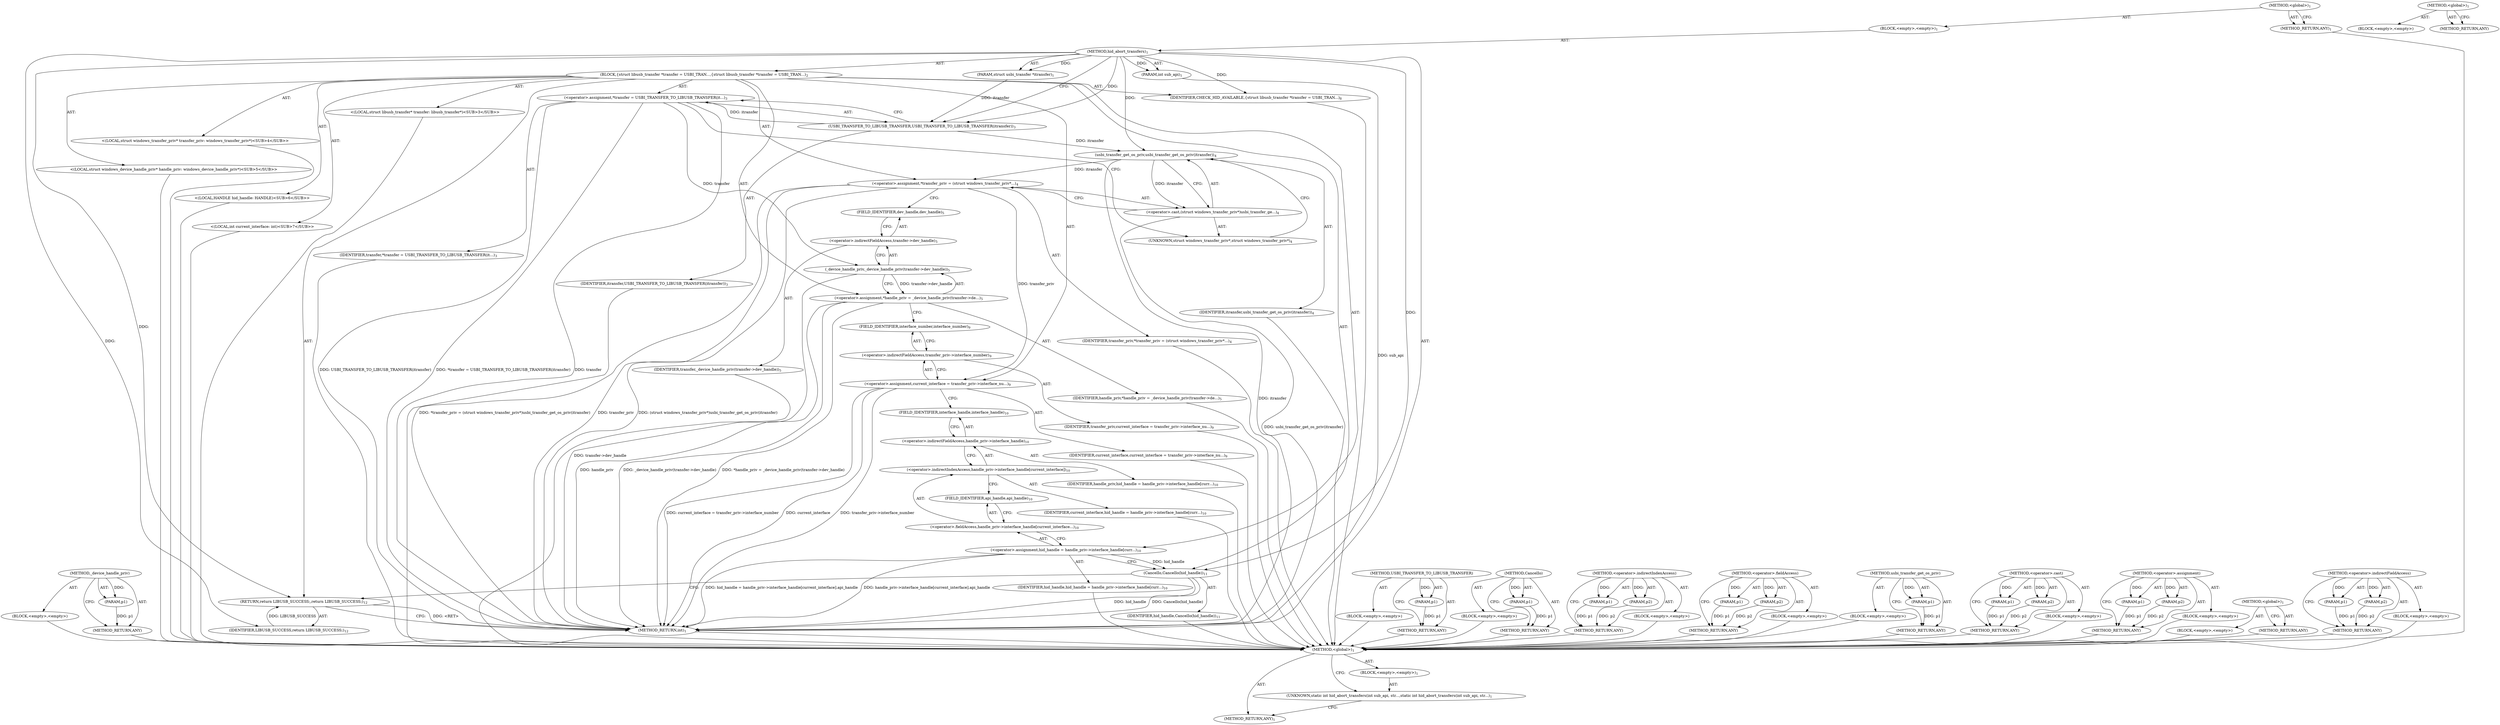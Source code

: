 digraph "&lt;global&gt;" {
vulnerable_97 [label=<(METHOD,_device_handle_priv)>];
vulnerable_98 [label=<(PARAM,p1)>];
vulnerable_99 [label=<(BLOCK,&lt;empty&gt;,&lt;empty&gt;)>];
vulnerable_100 [label=<(METHOD_RETURN,ANY)>];
vulnerable_6 [label=<(METHOD,&lt;global&gt;)<SUB>1</SUB>>];
vulnerable_7 [label=<(BLOCK,&lt;empty&gt;,&lt;empty&gt;)<SUB>1</SUB>>];
vulnerable_8 [label=<(METHOD,hid_abort_transfers)<SUB>1</SUB>>];
vulnerable_9 [label=<(PARAM,int sub_api)<SUB>1</SUB>>];
vulnerable_10 [label=<(PARAM,struct usbi_transfer *itransfer)<SUB>1</SUB>>];
vulnerable_11 [label=<(BLOCK,{
	struct libusb_transfer *transfer = USBI_TRAN...,{
	struct libusb_transfer *transfer = USBI_TRAN...)<SUB>2</SUB>>];
vulnerable_12 [label="<(LOCAL,struct libusb_transfer* transfer: libusb_transfer*)<SUB>3</SUB>>"];
vulnerable_13 [label=<(&lt;operator&gt;.assignment,*transfer = USBI_TRANSFER_TO_LIBUSB_TRANSFER(it...)<SUB>3</SUB>>];
vulnerable_14 [label=<(IDENTIFIER,transfer,*transfer = USBI_TRANSFER_TO_LIBUSB_TRANSFER(it...)<SUB>3</SUB>>];
vulnerable_15 [label=<(USBI_TRANSFER_TO_LIBUSB_TRANSFER,USBI_TRANSFER_TO_LIBUSB_TRANSFER(itransfer))<SUB>3</SUB>>];
vulnerable_16 [label=<(IDENTIFIER,itransfer,USBI_TRANSFER_TO_LIBUSB_TRANSFER(itransfer))<SUB>3</SUB>>];
vulnerable_17 [label="<(LOCAL,struct windows_transfer_priv* transfer_priv: windows_transfer_priv*)<SUB>4</SUB>>"];
vulnerable_18 [label=<(&lt;operator&gt;.assignment,*transfer_priv = (struct windows_transfer_priv*...)<SUB>4</SUB>>];
vulnerable_19 [label=<(IDENTIFIER,transfer_priv,*transfer_priv = (struct windows_transfer_priv*...)<SUB>4</SUB>>];
vulnerable_20 [label=<(&lt;operator&gt;.cast,(struct windows_transfer_priv*)usbi_transfer_ge...)<SUB>4</SUB>>];
vulnerable_21 [label=<(UNKNOWN,struct windows_transfer_priv*,struct windows_transfer_priv*)<SUB>4</SUB>>];
vulnerable_22 [label=<(usbi_transfer_get_os_priv,usbi_transfer_get_os_priv(itransfer))<SUB>4</SUB>>];
vulnerable_23 [label=<(IDENTIFIER,itransfer,usbi_transfer_get_os_priv(itransfer))<SUB>4</SUB>>];
vulnerable_24 [label="<(LOCAL,struct windows_device_handle_priv* handle_priv: windows_device_handle_priv*)<SUB>5</SUB>>"];
vulnerable_25 [label=<(&lt;operator&gt;.assignment,*handle_priv = _device_handle_priv(transfer-&gt;de...)<SUB>5</SUB>>];
vulnerable_26 [label=<(IDENTIFIER,handle_priv,*handle_priv = _device_handle_priv(transfer-&gt;de...)<SUB>5</SUB>>];
vulnerable_27 [label=<(_device_handle_priv,_device_handle_priv(transfer-&gt;dev_handle))<SUB>5</SUB>>];
vulnerable_28 [label=<(&lt;operator&gt;.indirectFieldAccess,transfer-&gt;dev_handle)<SUB>5</SUB>>];
vulnerable_29 [label=<(IDENTIFIER,transfer,_device_handle_priv(transfer-&gt;dev_handle))<SUB>5</SUB>>];
vulnerable_30 [label=<(FIELD_IDENTIFIER,dev_handle,dev_handle)<SUB>5</SUB>>];
vulnerable_31 [label="<(LOCAL,HANDLE hid_handle: HANDLE)<SUB>6</SUB>>"];
vulnerable_32 [label="<(LOCAL,int current_interface: int)<SUB>7</SUB>>"];
vulnerable_33 [label=<(IDENTIFIER,CHECK_HID_AVAILABLE,{
	struct libusb_transfer *transfer = USBI_TRAN...)<SUB>8</SUB>>];
vulnerable_34 [label=<(&lt;operator&gt;.assignment,current_interface = transfer_priv-&gt;interface_nu...)<SUB>9</SUB>>];
vulnerable_35 [label=<(IDENTIFIER,current_interface,current_interface = transfer_priv-&gt;interface_nu...)<SUB>9</SUB>>];
vulnerable_36 [label=<(&lt;operator&gt;.indirectFieldAccess,transfer_priv-&gt;interface_number)<SUB>9</SUB>>];
vulnerable_37 [label=<(IDENTIFIER,transfer_priv,current_interface = transfer_priv-&gt;interface_nu...)<SUB>9</SUB>>];
vulnerable_38 [label=<(FIELD_IDENTIFIER,interface_number,interface_number)<SUB>9</SUB>>];
vulnerable_39 [label=<(&lt;operator&gt;.assignment,hid_handle = handle_priv-&gt;interface_handle[curr...)<SUB>10</SUB>>];
vulnerable_40 [label=<(IDENTIFIER,hid_handle,hid_handle = handle_priv-&gt;interface_handle[curr...)<SUB>10</SUB>>];
vulnerable_41 [label=<(&lt;operator&gt;.fieldAccess,handle_priv-&gt;interface_handle[current_interface...)<SUB>10</SUB>>];
vulnerable_42 [label=<(&lt;operator&gt;.indirectIndexAccess,handle_priv-&gt;interface_handle[current_interface])<SUB>10</SUB>>];
vulnerable_43 [label=<(&lt;operator&gt;.indirectFieldAccess,handle_priv-&gt;interface_handle)<SUB>10</SUB>>];
vulnerable_44 [label=<(IDENTIFIER,handle_priv,hid_handle = handle_priv-&gt;interface_handle[curr...)<SUB>10</SUB>>];
vulnerable_45 [label=<(FIELD_IDENTIFIER,interface_handle,interface_handle)<SUB>10</SUB>>];
vulnerable_46 [label=<(IDENTIFIER,current_interface,hid_handle = handle_priv-&gt;interface_handle[curr...)<SUB>10</SUB>>];
vulnerable_47 [label=<(FIELD_IDENTIFIER,api_handle,api_handle)<SUB>10</SUB>>];
vulnerable_48 [label=<(CancelIo,CancelIo(hid_handle))<SUB>11</SUB>>];
vulnerable_49 [label=<(IDENTIFIER,hid_handle,CancelIo(hid_handle))<SUB>11</SUB>>];
vulnerable_50 [label=<(RETURN,return LIBUSB_SUCCESS;,return LIBUSB_SUCCESS;)<SUB>12</SUB>>];
vulnerable_51 [label=<(IDENTIFIER,LIBUSB_SUCCESS,return LIBUSB_SUCCESS;)<SUB>12</SUB>>];
vulnerable_52 [label=<(METHOD_RETURN,int)<SUB>1</SUB>>];
vulnerable_54 [label=<(METHOD_RETURN,ANY)<SUB>1</SUB>>];
vulnerable_84 [label=<(METHOD,USBI_TRANSFER_TO_LIBUSB_TRANSFER)>];
vulnerable_85 [label=<(PARAM,p1)>];
vulnerable_86 [label=<(BLOCK,&lt;empty&gt;,&lt;empty&gt;)>];
vulnerable_87 [label=<(METHOD_RETURN,ANY)>];
vulnerable_116 [label=<(METHOD,CancelIo)>];
vulnerable_117 [label=<(PARAM,p1)>];
vulnerable_118 [label=<(BLOCK,&lt;empty&gt;,&lt;empty&gt;)>];
vulnerable_119 [label=<(METHOD_RETURN,ANY)>];
vulnerable_111 [label=<(METHOD,&lt;operator&gt;.indirectIndexAccess)>];
vulnerable_112 [label=<(PARAM,p1)>];
vulnerable_113 [label=<(PARAM,p2)>];
vulnerable_114 [label=<(BLOCK,&lt;empty&gt;,&lt;empty&gt;)>];
vulnerable_115 [label=<(METHOD_RETURN,ANY)>];
vulnerable_106 [label=<(METHOD,&lt;operator&gt;.fieldAccess)>];
vulnerable_107 [label=<(PARAM,p1)>];
vulnerable_108 [label=<(PARAM,p2)>];
vulnerable_109 [label=<(BLOCK,&lt;empty&gt;,&lt;empty&gt;)>];
vulnerable_110 [label=<(METHOD_RETURN,ANY)>];
vulnerable_93 [label=<(METHOD,usbi_transfer_get_os_priv)>];
vulnerable_94 [label=<(PARAM,p1)>];
vulnerable_95 [label=<(BLOCK,&lt;empty&gt;,&lt;empty&gt;)>];
vulnerable_96 [label=<(METHOD_RETURN,ANY)>];
vulnerable_88 [label=<(METHOD,&lt;operator&gt;.cast)>];
vulnerable_89 [label=<(PARAM,p1)>];
vulnerable_90 [label=<(PARAM,p2)>];
vulnerable_91 [label=<(BLOCK,&lt;empty&gt;,&lt;empty&gt;)>];
vulnerable_92 [label=<(METHOD_RETURN,ANY)>];
vulnerable_79 [label=<(METHOD,&lt;operator&gt;.assignment)>];
vulnerable_80 [label=<(PARAM,p1)>];
vulnerable_81 [label=<(PARAM,p2)>];
vulnerable_82 [label=<(BLOCK,&lt;empty&gt;,&lt;empty&gt;)>];
vulnerable_83 [label=<(METHOD_RETURN,ANY)>];
vulnerable_73 [label=<(METHOD,&lt;global&gt;)<SUB>1</SUB>>];
vulnerable_74 [label=<(BLOCK,&lt;empty&gt;,&lt;empty&gt;)>];
vulnerable_75 [label=<(METHOD_RETURN,ANY)>];
vulnerable_101 [label=<(METHOD,&lt;operator&gt;.indirectFieldAccess)>];
vulnerable_102 [label=<(PARAM,p1)>];
vulnerable_103 [label=<(PARAM,p2)>];
vulnerable_104 [label=<(BLOCK,&lt;empty&gt;,&lt;empty&gt;)>];
vulnerable_105 [label=<(METHOD_RETURN,ANY)>];
fixed_6 [label=<(METHOD,&lt;global&gt;)<SUB>1</SUB>>];
fixed_7 [label=<(BLOCK,&lt;empty&gt;,&lt;empty&gt;)<SUB>1</SUB>>];
fixed_8 [label=<(UNKNOWN,static int hid_abort_transfers(int sub_api, str...,static int hid_abort_transfers(int sub_api, str...)<SUB>1</SUB>>];
fixed_9 [label=<(METHOD_RETURN,ANY)<SUB>1</SUB>>];
fixed_14 [label=<(METHOD,&lt;global&gt;)<SUB>1</SUB>>];
fixed_15 [label=<(BLOCK,&lt;empty&gt;,&lt;empty&gt;)>];
fixed_16 [label=<(METHOD_RETURN,ANY)>];
vulnerable_97 -> vulnerable_98  [key=0, label="AST: "];
vulnerable_97 -> vulnerable_98  [key=1, label="DDG: "];
vulnerable_97 -> vulnerable_99  [key=0, label="AST: "];
vulnerable_97 -> vulnerable_100  [key=0, label="AST: "];
vulnerable_97 -> vulnerable_100  [key=1, label="CFG: "];
vulnerable_98 -> vulnerable_100  [key=0, label="DDG: p1"];
vulnerable_99 -> fixed_6  [key=0];
vulnerable_100 -> fixed_6  [key=0];
vulnerable_6 -> vulnerable_7  [key=0, label="AST: "];
vulnerable_6 -> vulnerable_54  [key=0, label="AST: "];
vulnerable_6 -> vulnerable_54  [key=1, label="CFG: "];
vulnerable_7 -> vulnerable_8  [key=0, label="AST: "];
vulnerable_8 -> vulnerable_9  [key=0, label="AST: "];
vulnerable_8 -> vulnerable_9  [key=1, label="DDG: "];
vulnerable_8 -> vulnerable_10  [key=0, label="AST: "];
vulnerable_8 -> vulnerable_10  [key=1, label="DDG: "];
vulnerable_8 -> vulnerable_11  [key=0, label="AST: "];
vulnerable_8 -> vulnerable_52  [key=0, label="AST: "];
vulnerable_8 -> vulnerable_15  [key=0, label="CFG: "];
vulnerable_8 -> vulnerable_15  [key=1, label="DDG: "];
vulnerable_8 -> vulnerable_33  [key=0, label="DDG: "];
vulnerable_8 -> vulnerable_50  [key=0, label="DDG: "];
vulnerable_8 -> vulnerable_48  [key=0, label="DDG: "];
vulnerable_8 -> vulnerable_51  [key=0, label="DDG: "];
vulnerable_8 -> vulnerable_22  [key=0, label="DDG: "];
vulnerable_9 -> vulnerable_52  [key=0, label="DDG: sub_api"];
vulnerable_10 -> vulnerable_15  [key=0, label="DDG: itransfer"];
vulnerable_11 -> vulnerable_12  [key=0, label="AST: "];
vulnerable_11 -> vulnerable_13  [key=0, label="AST: "];
vulnerable_11 -> vulnerable_17  [key=0, label="AST: "];
vulnerable_11 -> vulnerable_18  [key=0, label="AST: "];
vulnerable_11 -> vulnerable_24  [key=0, label="AST: "];
vulnerable_11 -> vulnerable_25  [key=0, label="AST: "];
vulnerable_11 -> vulnerable_31  [key=0, label="AST: "];
vulnerable_11 -> vulnerable_32  [key=0, label="AST: "];
vulnerable_11 -> vulnerable_33  [key=0, label="AST: "];
vulnerable_11 -> vulnerable_34  [key=0, label="AST: "];
vulnerable_11 -> vulnerable_39  [key=0, label="AST: "];
vulnerable_11 -> vulnerable_48  [key=0, label="AST: "];
vulnerable_11 -> vulnerable_50  [key=0, label="AST: "];
vulnerable_12 -> fixed_6  [key=0];
vulnerable_13 -> vulnerable_14  [key=0, label="AST: "];
vulnerable_13 -> vulnerable_15  [key=0, label="AST: "];
vulnerable_13 -> vulnerable_21  [key=0, label="CFG: "];
vulnerable_13 -> vulnerable_52  [key=0, label="DDG: transfer"];
vulnerable_13 -> vulnerable_52  [key=1, label="DDG: USBI_TRANSFER_TO_LIBUSB_TRANSFER(itransfer)"];
vulnerable_13 -> vulnerable_52  [key=2, label="DDG: *transfer = USBI_TRANSFER_TO_LIBUSB_TRANSFER(itransfer)"];
vulnerable_13 -> vulnerable_27  [key=0, label="DDG: transfer"];
vulnerable_14 -> fixed_6  [key=0];
vulnerable_15 -> vulnerable_16  [key=0, label="AST: "];
vulnerable_15 -> vulnerable_13  [key=0, label="CFG: "];
vulnerable_15 -> vulnerable_13  [key=1, label="DDG: itransfer"];
vulnerable_15 -> vulnerable_22  [key=0, label="DDG: itransfer"];
vulnerable_16 -> fixed_6  [key=0];
vulnerable_17 -> fixed_6  [key=0];
vulnerable_18 -> vulnerable_19  [key=0, label="AST: "];
vulnerable_18 -> vulnerable_20  [key=0, label="AST: "];
vulnerable_18 -> vulnerable_30  [key=0, label="CFG: "];
vulnerable_18 -> vulnerable_52  [key=0, label="DDG: transfer_priv"];
vulnerable_18 -> vulnerable_52  [key=1, label="DDG: (struct windows_transfer_priv*)usbi_transfer_get_os_priv(itransfer)"];
vulnerable_18 -> vulnerable_52  [key=2, label="DDG: *transfer_priv = (struct windows_transfer_priv*)usbi_transfer_get_os_priv(itransfer)"];
vulnerable_18 -> vulnerable_34  [key=0, label="DDG: transfer_priv"];
vulnerable_19 -> fixed_6  [key=0];
vulnerable_20 -> vulnerable_21  [key=0, label="AST: "];
vulnerable_20 -> vulnerable_22  [key=0, label="AST: "];
vulnerable_20 -> vulnerable_18  [key=0, label="CFG: "];
vulnerable_20 -> vulnerable_52  [key=0, label="DDG: usbi_transfer_get_os_priv(itransfer)"];
vulnerable_21 -> vulnerable_22  [key=0, label="CFG: "];
vulnerable_22 -> vulnerable_23  [key=0, label="AST: "];
vulnerable_22 -> vulnerable_20  [key=0, label="CFG: "];
vulnerable_22 -> vulnerable_20  [key=1, label="DDG: itransfer"];
vulnerable_22 -> vulnerable_52  [key=0, label="DDG: itransfer"];
vulnerable_22 -> vulnerable_18  [key=0, label="DDG: itransfer"];
vulnerable_23 -> fixed_6  [key=0];
vulnerable_24 -> fixed_6  [key=0];
vulnerable_25 -> vulnerable_26  [key=0, label="AST: "];
vulnerable_25 -> vulnerable_27  [key=0, label="AST: "];
vulnerable_25 -> vulnerable_38  [key=0, label="CFG: "];
vulnerable_25 -> vulnerable_52  [key=0, label="DDG: handle_priv"];
vulnerable_25 -> vulnerable_52  [key=1, label="DDG: _device_handle_priv(transfer-&gt;dev_handle)"];
vulnerable_25 -> vulnerable_52  [key=2, label="DDG: *handle_priv = _device_handle_priv(transfer-&gt;dev_handle)"];
vulnerable_26 -> fixed_6  [key=0];
vulnerable_27 -> vulnerable_28  [key=0, label="AST: "];
vulnerable_27 -> vulnerable_25  [key=0, label="CFG: "];
vulnerable_27 -> vulnerable_25  [key=1, label="DDG: transfer-&gt;dev_handle"];
vulnerable_27 -> vulnerable_52  [key=0, label="DDG: transfer-&gt;dev_handle"];
vulnerable_28 -> vulnerable_29  [key=0, label="AST: "];
vulnerable_28 -> vulnerable_30  [key=0, label="AST: "];
vulnerable_28 -> vulnerable_27  [key=0, label="CFG: "];
vulnerable_29 -> fixed_6  [key=0];
vulnerable_30 -> vulnerable_28  [key=0, label="CFG: "];
vulnerable_31 -> fixed_6  [key=0];
vulnerable_32 -> fixed_6  [key=0];
vulnerable_33 -> fixed_6  [key=0];
vulnerable_34 -> vulnerable_35  [key=0, label="AST: "];
vulnerable_34 -> vulnerable_36  [key=0, label="AST: "];
vulnerable_34 -> vulnerable_45  [key=0, label="CFG: "];
vulnerable_34 -> vulnerable_52  [key=0, label="DDG: current_interface"];
vulnerable_34 -> vulnerable_52  [key=1, label="DDG: transfer_priv-&gt;interface_number"];
vulnerable_34 -> vulnerable_52  [key=2, label="DDG: current_interface = transfer_priv-&gt;interface_number"];
vulnerable_35 -> fixed_6  [key=0];
vulnerable_36 -> vulnerable_37  [key=0, label="AST: "];
vulnerable_36 -> vulnerable_38  [key=0, label="AST: "];
vulnerable_36 -> vulnerable_34  [key=0, label="CFG: "];
vulnerable_37 -> fixed_6  [key=0];
vulnerable_38 -> vulnerable_36  [key=0, label="CFG: "];
vulnerable_39 -> vulnerable_40  [key=0, label="AST: "];
vulnerable_39 -> vulnerable_41  [key=0, label="AST: "];
vulnerable_39 -> vulnerable_48  [key=0, label="CFG: "];
vulnerable_39 -> vulnerable_48  [key=1, label="DDG: hid_handle"];
vulnerable_39 -> vulnerable_52  [key=0, label="DDG: handle_priv-&gt;interface_handle[current_interface].api_handle"];
vulnerable_39 -> vulnerable_52  [key=1, label="DDG: hid_handle = handle_priv-&gt;interface_handle[current_interface].api_handle"];
vulnerable_40 -> fixed_6  [key=0];
vulnerable_41 -> vulnerable_42  [key=0, label="AST: "];
vulnerable_41 -> vulnerable_47  [key=0, label="AST: "];
vulnerable_41 -> vulnerable_39  [key=0, label="CFG: "];
vulnerable_42 -> vulnerable_43  [key=0, label="AST: "];
vulnerable_42 -> vulnerable_46  [key=0, label="AST: "];
vulnerable_42 -> vulnerable_47  [key=0, label="CFG: "];
vulnerable_43 -> vulnerable_44  [key=0, label="AST: "];
vulnerable_43 -> vulnerable_45  [key=0, label="AST: "];
vulnerable_43 -> vulnerable_42  [key=0, label="CFG: "];
vulnerable_44 -> fixed_6  [key=0];
vulnerable_45 -> vulnerable_43  [key=0, label="CFG: "];
vulnerable_46 -> fixed_6  [key=0];
vulnerable_47 -> vulnerable_41  [key=0, label="CFG: "];
vulnerable_48 -> vulnerable_49  [key=0, label="AST: "];
vulnerable_48 -> vulnerable_50  [key=0, label="CFG: "];
vulnerable_48 -> vulnerable_52  [key=0, label="DDG: hid_handle"];
vulnerable_48 -> vulnerable_52  [key=1, label="DDG: CancelIo(hid_handle)"];
vulnerable_49 -> fixed_6  [key=0];
vulnerable_50 -> vulnerable_51  [key=0, label="AST: "];
vulnerable_50 -> vulnerable_52  [key=0, label="CFG: "];
vulnerable_50 -> vulnerable_52  [key=1, label="DDG: &lt;RET&gt;"];
vulnerable_51 -> vulnerable_50  [key=0, label="DDG: LIBUSB_SUCCESS"];
vulnerable_52 -> fixed_6  [key=0];
vulnerable_54 -> fixed_6  [key=0];
vulnerable_84 -> vulnerable_85  [key=0, label="AST: "];
vulnerable_84 -> vulnerable_85  [key=1, label="DDG: "];
vulnerable_84 -> vulnerable_86  [key=0, label="AST: "];
vulnerable_84 -> vulnerable_87  [key=0, label="AST: "];
vulnerable_84 -> vulnerable_87  [key=1, label="CFG: "];
vulnerable_85 -> vulnerable_87  [key=0, label="DDG: p1"];
vulnerable_86 -> fixed_6  [key=0];
vulnerable_87 -> fixed_6  [key=0];
vulnerable_116 -> vulnerable_117  [key=0, label="AST: "];
vulnerable_116 -> vulnerable_117  [key=1, label="DDG: "];
vulnerable_116 -> vulnerable_118  [key=0, label="AST: "];
vulnerable_116 -> vulnerable_119  [key=0, label="AST: "];
vulnerable_116 -> vulnerable_119  [key=1, label="CFG: "];
vulnerable_117 -> vulnerable_119  [key=0, label="DDG: p1"];
vulnerable_118 -> fixed_6  [key=0];
vulnerable_119 -> fixed_6  [key=0];
vulnerable_111 -> vulnerable_112  [key=0, label="AST: "];
vulnerable_111 -> vulnerable_112  [key=1, label="DDG: "];
vulnerable_111 -> vulnerable_114  [key=0, label="AST: "];
vulnerable_111 -> vulnerable_113  [key=0, label="AST: "];
vulnerable_111 -> vulnerable_113  [key=1, label="DDG: "];
vulnerable_111 -> vulnerable_115  [key=0, label="AST: "];
vulnerable_111 -> vulnerable_115  [key=1, label="CFG: "];
vulnerable_112 -> vulnerable_115  [key=0, label="DDG: p1"];
vulnerable_113 -> vulnerable_115  [key=0, label="DDG: p2"];
vulnerable_114 -> fixed_6  [key=0];
vulnerable_115 -> fixed_6  [key=0];
vulnerable_106 -> vulnerable_107  [key=0, label="AST: "];
vulnerable_106 -> vulnerable_107  [key=1, label="DDG: "];
vulnerable_106 -> vulnerable_109  [key=0, label="AST: "];
vulnerable_106 -> vulnerable_108  [key=0, label="AST: "];
vulnerable_106 -> vulnerable_108  [key=1, label="DDG: "];
vulnerable_106 -> vulnerable_110  [key=0, label="AST: "];
vulnerable_106 -> vulnerable_110  [key=1, label="CFG: "];
vulnerable_107 -> vulnerable_110  [key=0, label="DDG: p1"];
vulnerable_108 -> vulnerable_110  [key=0, label="DDG: p2"];
vulnerable_109 -> fixed_6  [key=0];
vulnerable_110 -> fixed_6  [key=0];
vulnerable_93 -> vulnerable_94  [key=0, label="AST: "];
vulnerable_93 -> vulnerable_94  [key=1, label="DDG: "];
vulnerable_93 -> vulnerable_95  [key=0, label="AST: "];
vulnerable_93 -> vulnerable_96  [key=0, label="AST: "];
vulnerable_93 -> vulnerable_96  [key=1, label="CFG: "];
vulnerable_94 -> vulnerable_96  [key=0, label="DDG: p1"];
vulnerable_95 -> fixed_6  [key=0];
vulnerable_96 -> fixed_6  [key=0];
vulnerable_88 -> vulnerable_89  [key=0, label="AST: "];
vulnerable_88 -> vulnerable_89  [key=1, label="DDG: "];
vulnerable_88 -> vulnerable_91  [key=0, label="AST: "];
vulnerable_88 -> vulnerable_90  [key=0, label="AST: "];
vulnerable_88 -> vulnerable_90  [key=1, label="DDG: "];
vulnerable_88 -> vulnerable_92  [key=0, label="AST: "];
vulnerable_88 -> vulnerable_92  [key=1, label="CFG: "];
vulnerable_89 -> vulnerable_92  [key=0, label="DDG: p1"];
vulnerable_90 -> vulnerable_92  [key=0, label="DDG: p2"];
vulnerable_91 -> fixed_6  [key=0];
vulnerable_92 -> fixed_6  [key=0];
vulnerable_79 -> vulnerable_80  [key=0, label="AST: "];
vulnerable_79 -> vulnerable_80  [key=1, label="DDG: "];
vulnerable_79 -> vulnerable_82  [key=0, label="AST: "];
vulnerable_79 -> vulnerable_81  [key=0, label="AST: "];
vulnerable_79 -> vulnerable_81  [key=1, label="DDG: "];
vulnerable_79 -> vulnerable_83  [key=0, label="AST: "];
vulnerable_79 -> vulnerable_83  [key=1, label="CFG: "];
vulnerable_80 -> vulnerable_83  [key=0, label="DDG: p1"];
vulnerable_81 -> vulnerable_83  [key=0, label="DDG: p2"];
vulnerable_82 -> fixed_6  [key=0];
vulnerable_83 -> fixed_6  [key=0];
vulnerable_73 -> vulnerable_74  [key=0, label="AST: "];
vulnerable_73 -> vulnerable_75  [key=0, label="AST: "];
vulnerable_73 -> vulnerable_75  [key=1, label="CFG: "];
vulnerable_74 -> fixed_6  [key=0];
vulnerable_75 -> fixed_6  [key=0];
vulnerable_101 -> vulnerable_102  [key=0, label="AST: "];
vulnerable_101 -> vulnerable_102  [key=1, label="DDG: "];
vulnerable_101 -> vulnerable_104  [key=0, label="AST: "];
vulnerable_101 -> vulnerable_103  [key=0, label="AST: "];
vulnerable_101 -> vulnerable_103  [key=1, label="DDG: "];
vulnerable_101 -> vulnerable_105  [key=0, label="AST: "];
vulnerable_101 -> vulnerable_105  [key=1, label="CFG: "];
vulnerable_102 -> vulnerable_105  [key=0, label="DDG: p1"];
vulnerable_103 -> vulnerable_105  [key=0, label="DDG: p2"];
vulnerable_104 -> fixed_6  [key=0];
vulnerable_105 -> fixed_6  [key=0];
fixed_6 -> fixed_7  [key=0, label="AST: "];
fixed_6 -> fixed_9  [key=0, label="AST: "];
fixed_6 -> fixed_8  [key=0, label="CFG: "];
fixed_7 -> fixed_8  [key=0, label="AST: "];
fixed_8 -> fixed_9  [key=0, label="CFG: "];
fixed_14 -> fixed_15  [key=0, label="AST: "];
fixed_14 -> fixed_16  [key=0, label="AST: "];
fixed_14 -> fixed_16  [key=1, label="CFG: "];
}

